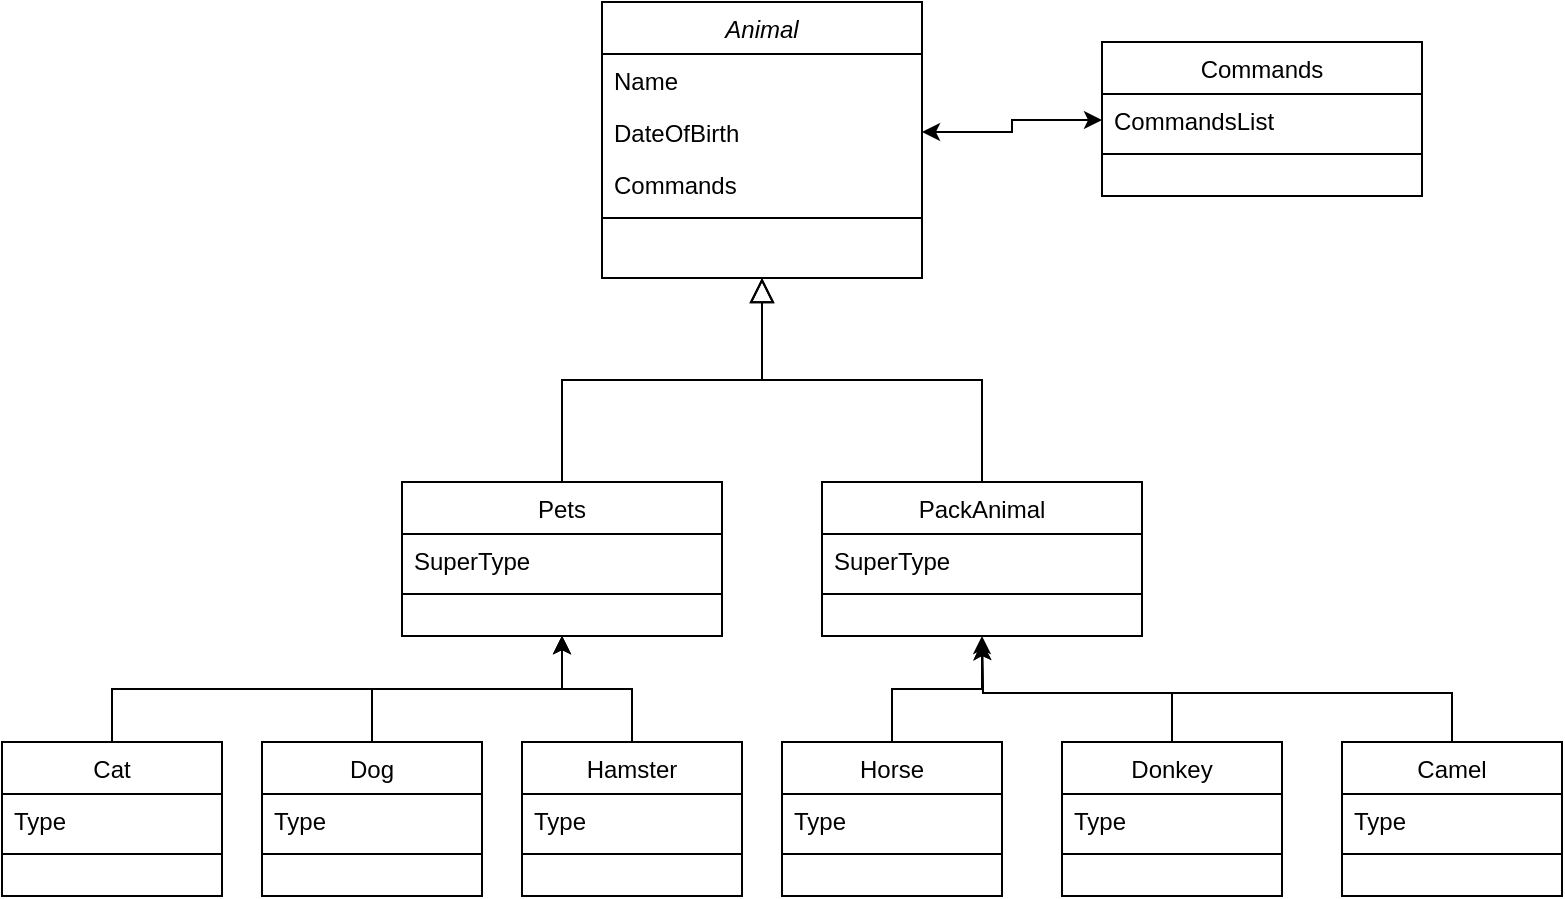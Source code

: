<mxfile version="20.8.16" type="device"><diagram id="C5RBs43oDa-KdzZeNtuy" name="Page-1"><mxGraphModel dx="954" dy="613" grid="1" gridSize="10" guides="1" tooltips="1" connect="1" arrows="1" fold="1" page="1" pageScale="1" pageWidth="827" pageHeight="1169" math="0" shadow="0"><root><mxCell id="WIyWlLk6GJQsqaUBKTNV-0"/><mxCell id="WIyWlLk6GJQsqaUBKTNV-1" parent="WIyWlLk6GJQsqaUBKTNV-0"/><mxCell id="LgmnmkwIePdgZ_cL0JJ--15" value="Animal" style="swimlane;fontStyle=2;align=center;verticalAlign=top;childLayout=stackLayout;horizontal=1;startSize=26;horizontalStack=0;resizeParent=1;resizeLast=0;collapsible=1;marginBottom=0;rounded=0;shadow=0;strokeWidth=1;" parent="WIyWlLk6GJQsqaUBKTNV-1" vertex="1"><mxGeometry x="310" y="120" width="160" height="138" as="geometry"><mxRectangle x="230" y="140" width="160" height="26" as="alternateBounds"/></mxGeometry></mxCell><mxCell id="LgmnmkwIePdgZ_cL0JJ--16" value="Name" style="text;align=left;verticalAlign=top;spacingLeft=4;spacingRight=4;overflow=hidden;rotatable=0;points=[[0,0.5],[1,0.5]];portConstraint=eastwest;" parent="LgmnmkwIePdgZ_cL0JJ--15" vertex="1"><mxGeometry y="26" width="160" height="26" as="geometry"/></mxCell><mxCell id="LgmnmkwIePdgZ_cL0JJ--17" value="DateOfBirth" style="text;align=left;verticalAlign=top;spacingLeft=4;spacingRight=4;overflow=hidden;rotatable=0;points=[[0,0.5],[1,0.5]];portConstraint=eastwest;rounded=0;shadow=0;html=0;" parent="LgmnmkwIePdgZ_cL0JJ--15" vertex="1"><mxGeometry y="52" width="160" height="26" as="geometry"/></mxCell><mxCell id="LgmnmkwIePdgZ_cL0JJ--18" value="Commands" style="text;align=left;verticalAlign=top;spacingLeft=4;spacingRight=4;overflow=hidden;rotatable=0;points=[[0,0.5],[1,0.5]];portConstraint=eastwest;rounded=0;shadow=0;html=0;" parent="LgmnmkwIePdgZ_cL0JJ--15" vertex="1"><mxGeometry y="78" width="160" height="26" as="geometry"/></mxCell><mxCell id="LgmnmkwIePdgZ_cL0JJ--19" value="" style="line;html=1;strokeWidth=1;align=left;verticalAlign=middle;spacingTop=-1;spacingLeft=3;spacingRight=3;rotatable=0;labelPosition=right;points=[];portConstraint=eastwest;" parent="LgmnmkwIePdgZ_cL0JJ--15" vertex="1"><mxGeometry y="104" width="160" height="8" as="geometry"/></mxCell><mxCell id="LgmnmkwIePdgZ_cL0JJ--21" value="Pets" style="swimlane;fontStyle=0;align=center;verticalAlign=top;childLayout=stackLayout;horizontal=1;startSize=26;horizontalStack=0;resizeParent=1;resizeLast=0;collapsible=1;marginBottom=0;rounded=0;shadow=0;strokeWidth=1;" parent="WIyWlLk6GJQsqaUBKTNV-1" vertex="1"><mxGeometry x="210" y="360" width="160" height="77" as="geometry"><mxRectangle x="130" y="380" width="160" height="26" as="alternateBounds"/></mxGeometry></mxCell><mxCell id="LgmnmkwIePdgZ_cL0JJ--22" value="SuperType" style="text;align=left;verticalAlign=top;spacingLeft=4;spacingRight=4;overflow=hidden;rotatable=0;points=[[0,0.5],[1,0.5]];portConstraint=eastwest;" parent="LgmnmkwIePdgZ_cL0JJ--21" vertex="1"><mxGeometry y="26" width="160" height="26" as="geometry"/></mxCell><mxCell id="LgmnmkwIePdgZ_cL0JJ--24" value="" style="line;html=1;strokeWidth=1;align=left;verticalAlign=middle;spacingTop=-1;spacingLeft=3;spacingRight=3;rotatable=0;labelPosition=right;points=[];portConstraint=eastwest;" parent="LgmnmkwIePdgZ_cL0JJ--21" vertex="1"><mxGeometry y="52" width="160" height="8" as="geometry"/></mxCell><mxCell id="LgmnmkwIePdgZ_cL0JJ--27" value="" style="endArrow=block;endSize=10;endFill=0;shadow=0;strokeWidth=1;rounded=0;edgeStyle=elbowEdgeStyle;elbow=vertical;" parent="WIyWlLk6GJQsqaUBKTNV-1" source="LgmnmkwIePdgZ_cL0JJ--21" target="LgmnmkwIePdgZ_cL0JJ--15" edge="1"><mxGeometry width="160" relative="1" as="geometry"><mxPoint x="290" y="203" as="sourcePoint"/><mxPoint x="290" y="203" as="targetPoint"/></mxGeometry></mxCell><mxCell id="LgmnmkwIePdgZ_cL0JJ--28" value="PackAnimal" style="swimlane;fontStyle=0;align=center;verticalAlign=top;childLayout=stackLayout;horizontal=1;startSize=26;horizontalStack=0;resizeParent=1;resizeLast=0;collapsible=1;marginBottom=0;rounded=0;shadow=0;strokeWidth=1;" parent="WIyWlLk6GJQsqaUBKTNV-1" vertex="1"><mxGeometry x="420" y="360" width="160" height="77" as="geometry"><mxRectangle x="340" y="380" width="170" height="26" as="alternateBounds"/></mxGeometry></mxCell><mxCell id="LgmnmkwIePdgZ_cL0JJ--29" value="SuperType" style="text;align=left;verticalAlign=top;spacingLeft=4;spacingRight=4;overflow=hidden;rotatable=0;points=[[0,0.5],[1,0.5]];portConstraint=eastwest;" parent="LgmnmkwIePdgZ_cL0JJ--28" vertex="1"><mxGeometry y="26" width="160" height="26" as="geometry"/></mxCell><mxCell id="LgmnmkwIePdgZ_cL0JJ--30" value="" style="line;html=1;strokeWidth=1;align=left;verticalAlign=middle;spacingTop=-1;spacingLeft=3;spacingRight=3;rotatable=0;labelPosition=right;points=[];portConstraint=eastwest;" parent="LgmnmkwIePdgZ_cL0JJ--28" vertex="1"><mxGeometry y="52" width="160" height="8" as="geometry"/></mxCell><mxCell id="LgmnmkwIePdgZ_cL0JJ--31" value="" style="endArrow=block;endSize=10;endFill=0;shadow=0;strokeWidth=1;rounded=0;edgeStyle=elbowEdgeStyle;elbow=vertical;" parent="WIyWlLk6GJQsqaUBKTNV-1" source="LgmnmkwIePdgZ_cL0JJ--28" target="LgmnmkwIePdgZ_cL0JJ--15" edge="1"><mxGeometry width="160" relative="1" as="geometry"><mxPoint x="300" y="373" as="sourcePoint"/><mxPoint x="400" y="271" as="targetPoint"/></mxGeometry></mxCell><mxCell id="Jrzoy3jbWVBzK1XDWPSy-13" style="edgeStyle=orthogonalEdgeStyle;rounded=0;orthogonalLoop=1;jettySize=auto;html=1;exitX=0.5;exitY=0;exitDx=0;exitDy=0;entryX=0.5;entryY=1;entryDx=0;entryDy=0;" edge="1" parent="WIyWlLk6GJQsqaUBKTNV-1" source="Jrzoy3jbWVBzK1XDWPSy-3" target="LgmnmkwIePdgZ_cL0JJ--21"><mxGeometry relative="1" as="geometry"/></mxCell><mxCell id="Jrzoy3jbWVBzK1XDWPSy-3" value="Cat" style="swimlane;fontStyle=0;align=center;verticalAlign=top;childLayout=stackLayout;horizontal=1;startSize=26;horizontalStack=0;resizeParent=1;resizeLast=0;collapsible=1;marginBottom=0;rounded=0;shadow=0;strokeWidth=1;" vertex="1" parent="WIyWlLk6GJQsqaUBKTNV-1"><mxGeometry x="10" y="490" width="110" height="77" as="geometry"><mxRectangle x="130" y="380" width="160" height="26" as="alternateBounds"/></mxGeometry></mxCell><mxCell id="Jrzoy3jbWVBzK1XDWPSy-4" value="Type" style="text;align=left;verticalAlign=top;spacingLeft=4;spacingRight=4;overflow=hidden;rotatable=0;points=[[0,0.5],[1,0.5]];portConstraint=eastwest;" vertex="1" parent="Jrzoy3jbWVBzK1XDWPSy-3"><mxGeometry y="26" width="110" height="26" as="geometry"/></mxCell><mxCell id="Jrzoy3jbWVBzK1XDWPSy-5" value="" style="line;html=1;strokeWidth=1;align=left;verticalAlign=middle;spacingTop=-1;spacingLeft=3;spacingRight=3;rotatable=0;labelPosition=right;points=[];portConstraint=eastwest;" vertex="1" parent="Jrzoy3jbWVBzK1XDWPSy-3"><mxGeometry y="52" width="110" height="8" as="geometry"/></mxCell><mxCell id="Jrzoy3jbWVBzK1XDWPSy-16" style="edgeStyle=orthogonalEdgeStyle;rounded=0;orthogonalLoop=1;jettySize=auto;html=1;exitX=0.5;exitY=0;exitDx=0;exitDy=0;entryX=0.5;entryY=1;entryDx=0;entryDy=0;" edge="1" parent="WIyWlLk6GJQsqaUBKTNV-1" source="Jrzoy3jbWVBzK1XDWPSy-6" target="LgmnmkwIePdgZ_cL0JJ--21"><mxGeometry relative="1" as="geometry"/></mxCell><mxCell id="Jrzoy3jbWVBzK1XDWPSy-6" value="Dog" style="swimlane;fontStyle=0;align=center;verticalAlign=top;childLayout=stackLayout;horizontal=1;startSize=26;horizontalStack=0;resizeParent=1;resizeLast=0;collapsible=1;marginBottom=0;rounded=0;shadow=0;strokeWidth=1;" vertex="1" parent="WIyWlLk6GJQsqaUBKTNV-1"><mxGeometry x="140" y="490" width="110" height="77" as="geometry"><mxRectangle x="130" y="380" width="160" height="26" as="alternateBounds"/></mxGeometry></mxCell><mxCell id="Jrzoy3jbWVBzK1XDWPSy-7" value="Type" style="text;align=left;verticalAlign=top;spacingLeft=4;spacingRight=4;overflow=hidden;rotatable=0;points=[[0,0.5],[1,0.5]];portConstraint=eastwest;" vertex="1" parent="Jrzoy3jbWVBzK1XDWPSy-6"><mxGeometry y="26" width="110" height="26" as="geometry"/></mxCell><mxCell id="Jrzoy3jbWVBzK1XDWPSy-8" value="" style="line;html=1;strokeWidth=1;align=left;verticalAlign=middle;spacingTop=-1;spacingLeft=3;spacingRight=3;rotatable=0;labelPosition=right;points=[];portConstraint=eastwest;" vertex="1" parent="Jrzoy3jbWVBzK1XDWPSy-6"><mxGeometry y="52" width="110" height="8" as="geometry"/></mxCell><mxCell id="Jrzoy3jbWVBzK1XDWPSy-17" style="edgeStyle=orthogonalEdgeStyle;rounded=0;orthogonalLoop=1;jettySize=auto;html=1;exitX=0.5;exitY=0;exitDx=0;exitDy=0;entryX=0.5;entryY=1;entryDx=0;entryDy=0;" edge="1" parent="WIyWlLk6GJQsqaUBKTNV-1" source="Jrzoy3jbWVBzK1XDWPSy-10" target="LgmnmkwIePdgZ_cL0JJ--21"><mxGeometry relative="1" as="geometry"/></mxCell><mxCell id="Jrzoy3jbWVBzK1XDWPSy-10" value="Hamster" style="swimlane;fontStyle=0;align=center;verticalAlign=top;childLayout=stackLayout;horizontal=1;startSize=26;horizontalStack=0;resizeParent=1;resizeLast=0;collapsible=1;marginBottom=0;rounded=0;shadow=0;strokeWidth=1;" vertex="1" parent="WIyWlLk6GJQsqaUBKTNV-1"><mxGeometry x="270" y="490" width="110" height="77" as="geometry"><mxRectangle x="130" y="380" width="160" height="26" as="alternateBounds"/></mxGeometry></mxCell><mxCell id="Jrzoy3jbWVBzK1XDWPSy-11" value="Type" style="text;align=left;verticalAlign=top;spacingLeft=4;spacingRight=4;overflow=hidden;rotatable=0;points=[[0,0.5],[1,0.5]];portConstraint=eastwest;" vertex="1" parent="Jrzoy3jbWVBzK1XDWPSy-10"><mxGeometry y="26" width="110" height="26" as="geometry"/></mxCell><mxCell id="Jrzoy3jbWVBzK1XDWPSy-12" value="" style="line;html=1;strokeWidth=1;align=left;verticalAlign=middle;spacingTop=-1;spacingLeft=3;spacingRight=3;rotatable=0;labelPosition=right;points=[];portConstraint=eastwest;" vertex="1" parent="Jrzoy3jbWVBzK1XDWPSy-10"><mxGeometry y="52" width="110" height="8" as="geometry"/></mxCell><mxCell id="Jrzoy3jbWVBzK1XDWPSy-34" style="edgeStyle=orthogonalEdgeStyle;rounded=0;orthogonalLoop=1;jettySize=auto;html=1;exitX=0.5;exitY=0;exitDx=0;exitDy=0;entryX=0.5;entryY=1;entryDx=0;entryDy=0;" edge="1" parent="WIyWlLk6GJQsqaUBKTNV-1" source="Jrzoy3jbWVBzK1XDWPSy-21" target="LgmnmkwIePdgZ_cL0JJ--28"><mxGeometry relative="1" as="geometry"/></mxCell><mxCell id="Jrzoy3jbWVBzK1XDWPSy-21" value="Horse" style="swimlane;fontStyle=0;align=center;verticalAlign=top;childLayout=stackLayout;horizontal=1;startSize=26;horizontalStack=0;resizeParent=1;resizeLast=0;collapsible=1;marginBottom=0;rounded=0;shadow=0;strokeWidth=1;" vertex="1" parent="WIyWlLk6GJQsqaUBKTNV-1"><mxGeometry x="400" y="490" width="110" height="77" as="geometry"><mxRectangle x="130" y="380" width="160" height="26" as="alternateBounds"/></mxGeometry></mxCell><mxCell id="Jrzoy3jbWVBzK1XDWPSy-22" value="Type" style="text;align=left;verticalAlign=top;spacingLeft=4;spacingRight=4;overflow=hidden;rotatable=0;points=[[0,0.5],[1,0.5]];portConstraint=eastwest;" vertex="1" parent="Jrzoy3jbWVBzK1XDWPSy-21"><mxGeometry y="26" width="110" height="26" as="geometry"/></mxCell><mxCell id="Jrzoy3jbWVBzK1XDWPSy-23" value="" style="line;html=1;strokeWidth=1;align=left;verticalAlign=middle;spacingTop=-1;spacingLeft=3;spacingRight=3;rotatable=0;labelPosition=right;points=[];portConstraint=eastwest;" vertex="1" parent="Jrzoy3jbWVBzK1XDWPSy-21"><mxGeometry y="52" width="110" height="8" as="geometry"/></mxCell><mxCell id="Jrzoy3jbWVBzK1XDWPSy-36" style="edgeStyle=orthogonalEdgeStyle;rounded=0;orthogonalLoop=1;jettySize=auto;html=1;exitX=0.5;exitY=0;exitDx=0;exitDy=0;" edge="1" parent="WIyWlLk6GJQsqaUBKTNV-1" source="Jrzoy3jbWVBzK1XDWPSy-24"><mxGeometry relative="1" as="geometry"><mxPoint x="500" y="440" as="targetPoint"/></mxGeometry></mxCell><mxCell id="Jrzoy3jbWVBzK1XDWPSy-24" value="Camel" style="swimlane;fontStyle=0;align=center;verticalAlign=top;childLayout=stackLayout;horizontal=1;startSize=26;horizontalStack=0;resizeParent=1;resizeLast=0;collapsible=1;marginBottom=0;rounded=0;shadow=0;strokeWidth=1;" vertex="1" parent="WIyWlLk6GJQsqaUBKTNV-1"><mxGeometry x="680" y="490" width="110" height="77" as="geometry"><mxRectangle x="130" y="380" width="160" height="26" as="alternateBounds"/></mxGeometry></mxCell><mxCell id="Jrzoy3jbWVBzK1XDWPSy-25" value="Type" style="text;align=left;verticalAlign=top;spacingLeft=4;spacingRight=4;overflow=hidden;rotatable=0;points=[[0,0.5],[1,0.5]];portConstraint=eastwest;" vertex="1" parent="Jrzoy3jbWVBzK1XDWPSy-24"><mxGeometry y="26" width="110" height="26" as="geometry"/></mxCell><mxCell id="Jrzoy3jbWVBzK1XDWPSy-26" value="" style="line;html=1;strokeWidth=1;align=left;verticalAlign=middle;spacingTop=-1;spacingLeft=3;spacingRight=3;rotatable=0;labelPosition=right;points=[];portConstraint=eastwest;" vertex="1" parent="Jrzoy3jbWVBzK1XDWPSy-24"><mxGeometry y="52" width="110" height="8" as="geometry"/></mxCell><mxCell id="Jrzoy3jbWVBzK1XDWPSy-35" style="edgeStyle=orthogonalEdgeStyle;rounded=0;orthogonalLoop=1;jettySize=auto;html=1;exitX=0.5;exitY=0;exitDx=0;exitDy=0;" edge="1" parent="WIyWlLk6GJQsqaUBKTNV-1" source="Jrzoy3jbWVBzK1XDWPSy-27"><mxGeometry relative="1" as="geometry"><mxPoint x="500" y="440" as="targetPoint"/></mxGeometry></mxCell><mxCell id="Jrzoy3jbWVBzK1XDWPSy-27" value="Donkey" style="swimlane;fontStyle=0;align=center;verticalAlign=top;childLayout=stackLayout;horizontal=1;startSize=26;horizontalStack=0;resizeParent=1;resizeLast=0;collapsible=1;marginBottom=0;rounded=0;shadow=0;strokeWidth=1;" vertex="1" parent="WIyWlLk6GJQsqaUBKTNV-1"><mxGeometry x="540" y="490" width="110" height="77" as="geometry"><mxRectangle x="130" y="380" width="160" height="26" as="alternateBounds"/></mxGeometry></mxCell><mxCell id="Jrzoy3jbWVBzK1XDWPSy-28" value="Type" style="text;align=left;verticalAlign=top;spacingLeft=4;spacingRight=4;overflow=hidden;rotatable=0;points=[[0,0.5],[1,0.5]];portConstraint=eastwest;" vertex="1" parent="Jrzoy3jbWVBzK1XDWPSy-27"><mxGeometry y="26" width="110" height="26" as="geometry"/></mxCell><mxCell id="Jrzoy3jbWVBzK1XDWPSy-29" value="" style="line;html=1;strokeWidth=1;align=left;verticalAlign=middle;spacingTop=-1;spacingLeft=3;spacingRight=3;rotatable=0;labelPosition=right;points=[];portConstraint=eastwest;" vertex="1" parent="Jrzoy3jbWVBzK1XDWPSy-27"><mxGeometry y="52" width="110" height="8" as="geometry"/></mxCell><mxCell id="Jrzoy3jbWVBzK1XDWPSy-37" value="Commands" style="swimlane;fontStyle=0;align=center;verticalAlign=top;childLayout=stackLayout;horizontal=1;startSize=26;horizontalStack=0;resizeParent=1;resizeLast=0;collapsible=1;marginBottom=0;rounded=0;shadow=0;strokeWidth=1;" vertex="1" parent="WIyWlLk6GJQsqaUBKTNV-1"><mxGeometry x="560" y="140" width="160" height="77" as="geometry"><mxRectangle x="340" y="380" width="170" height="26" as="alternateBounds"/></mxGeometry></mxCell><mxCell id="Jrzoy3jbWVBzK1XDWPSy-38" value="CommandsList" style="text;align=left;verticalAlign=top;spacingLeft=4;spacingRight=4;overflow=hidden;rotatable=0;points=[[0,0.5],[1,0.5]];portConstraint=eastwest;" vertex="1" parent="Jrzoy3jbWVBzK1XDWPSy-37"><mxGeometry y="26" width="160" height="26" as="geometry"/></mxCell><mxCell id="Jrzoy3jbWVBzK1XDWPSy-39" value="" style="line;html=1;strokeWidth=1;align=left;verticalAlign=middle;spacingTop=-1;spacingLeft=3;spacingRight=3;rotatable=0;labelPosition=right;points=[];portConstraint=eastwest;" vertex="1" parent="Jrzoy3jbWVBzK1XDWPSy-37"><mxGeometry y="52" width="160" height="8" as="geometry"/></mxCell><mxCell id="Jrzoy3jbWVBzK1XDWPSy-40" style="edgeStyle=orthogonalEdgeStyle;rounded=0;orthogonalLoop=1;jettySize=auto;html=1;exitX=0;exitY=0.5;exitDx=0;exitDy=0;entryX=1;entryY=0.5;entryDx=0;entryDy=0;startArrow=classic;startFill=1;" edge="1" parent="WIyWlLk6GJQsqaUBKTNV-1" source="Jrzoy3jbWVBzK1XDWPSy-38" target="LgmnmkwIePdgZ_cL0JJ--17"><mxGeometry relative="1" as="geometry"/></mxCell></root></mxGraphModel></diagram></mxfile>